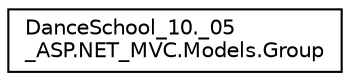 digraph "Graphical Class Hierarchy"
{
 // INTERACTIVE_SVG=YES
 // LATEX_PDF_SIZE
  edge [fontname="Helvetica",fontsize="10",labelfontname="Helvetica",labelfontsize="10"];
  node [fontname="Helvetica",fontsize="10",shape=record];
  rankdir="LR";
  Node0 [label="DanceSchool_10._05\l_ASP.NET_MVC.Models.Group",height=0.2,width=0.4,color="black", fillcolor="white", style="filled",URL="$class_dance_school__10_1_1__05___a_s_p_1_1_n_e_t___m_v_c_1_1_models_1_1_group.html",tooltip=" "];
}
